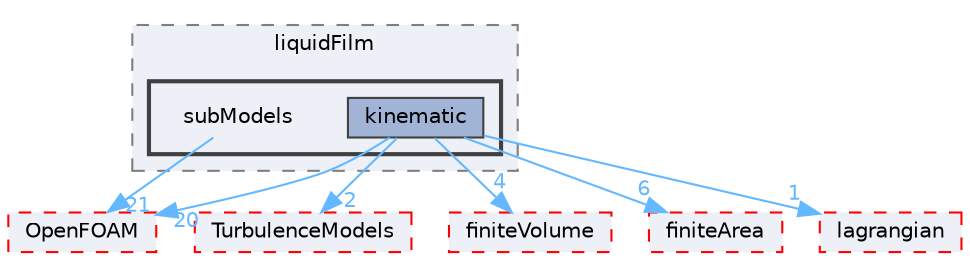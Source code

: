 digraph "src/regionFaModels/liquidFilm/subModels"
{
 // LATEX_PDF_SIZE
  bgcolor="transparent";
  edge [fontname=Helvetica,fontsize=10,labelfontname=Helvetica,labelfontsize=10];
  node [fontname=Helvetica,fontsize=10,shape=box,height=0.2,width=0.4];
  compound=true
  subgraph clusterdir_2e3becefd1654408102e2159f49ce99a {
    graph [ bgcolor="#edf0f7", pencolor="grey50", label="liquidFilm", fontname=Helvetica,fontsize=10 style="filled,dashed", URL="dir_2e3becefd1654408102e2159f49ce99a.html",tooltip=""]
  subgraph clusterdir_da5f1eb3c42a9759c1df81b24ac3e422 {
    graph [ bgcolor="#edf0f7", pencolor="grey25", label="", fontname=Helvetica,fontsize=10 style="filled,bold", URL="dir_da5f1eb3c42a9759c1df81b24ac3e422.html",tooltip=""]
    dir_da5f1eb3c42a9759c1df81b24ac3e422 [shape=plaintext, label="subModels"];
  dir_8305190c0f06b860bf075e638eefa670 [label="kinematic", fillcolor="#a2b4d6", color="grey25", style="filled", URL="dir_8305190c0f06b860bf075e638eefa670.html",tooltip=""];
  }
  }
  dir_1eda626aeac0f0ad2848c36acaa5d501 [label="TurbulenceModels", fillcolor="#edf0f7", color="red", style="filled,dashed", URL="dir_1eda626aeac0f0ad2848c36acaa5d501.html",tooltip=""];
  dir_9bd15774b555cf7259a6fa18f99fe99b [label="finiteVolume", fillcolor="#edf0f7", color="red", style="filled,dashed", URL="dir_9bd15774b555cf7259a6fa18f99fe99b.html",tooltip=""];
  dir_b69a9eadfe761c231b266ce918b218a5 [label="finiteArea", fillcolor="#edf0f7", color="red", style="filled,dashed", URL="dir_b69a9eadfe761c231b266ce918b218a5.html",tooltip=""];
  dir_c5473ff19b20e6ec4dfe5c310b3778a8 [label="OpenFOAM", fillcolor="#edf0f7", color="red", style="filled,dashed", URL="dir_c5473ff19b20e6ec4dfe5c310b3778a8.html",tooltip=""];
  dir_f8c25efc4b6f6a8502a42d5af7554d23 [label="lagrangian", fillcolor="#edf0f7", color="red", style="filled,dashed", URL="dir_f8c25efc4b6f6a8502a42d5af7554d23.html",tooltip=""];
  dir_da5f1eb3c42a9759c1df81b24ac3e422->dir_c5473ff19b20e6ec4dfe5c310b3778a8 [headlabel="21", labeldistance=1.5 headhref="dir_003804_002695.html" href="dir_003804_002695.html" color="steelblue1" fontcolor="steelblue1"];
  dir_8305190c0f06b860bf075e638eefa670->dir_1eda626aeac0f0ad2848c36acaa5d501 [headlabel="2", labeldistance=1.5 headhref="dir_002018_004143.html" href="dir_002018_004143.html" color="steelblue1" fontcolor="steelblue1"];
  dir_8305190c0f06b860bf075e638eefa670->dir_9bd15774b555cf7259a6fa18f99fe99b [headlabel="4", labeldistance=1.5 headhref="dir_002018_001387.html" href="dir_002018_001387.html" color="steelblue1" fontcolor="steelblue1"];
  dir_8305190c0f06b860bf075e638eefa670->dir_b69a9eadfe761c231b266ce918b218a5 [headlabel="6", labeldistance=1.5 headhref="dir_002018_001385.html" href="dir_002018_001385.html" color="steelblue1" fontcolor="steelblue1"];
  dir_8305190c0f06b860bf075e638eefa670->dir_c5473ff19b20e6ec4dfe5c310b3778a8 [headlabel="20", labeldistance=1.5 headhref="dir_002018_002695.html" href="dir_002018_002695.html" color="steelblue1" fontcolor="steelblue1"];
  dir_8305190c0f06b860bf075e638eefa670->dir_f8c25efc4b6f6a8502a42d5af7554d23 [headlabel="1", labeldistance=1.5 headhref="dir_002018_002071.html" href="dir_002018_002071.html" color="steelblue1" fontcolor="steelblue1"];
}
